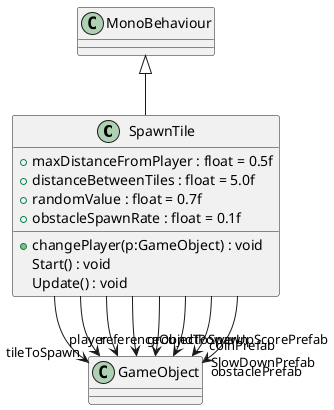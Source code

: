 @startuml
class SpawnTile {
    + maxDistanceFromPlayer : float = 0.5f
    + distanceBetweenTiles : float = 5.0f
    + randomValue : float = 0.7f
    + obstacleSpawnRate : float = 0.1f
    + changePlayer(p:GameObject) : void
    Start() : void
    Update() : void
}
MonoBehaviour <|-- SpawnTile
SpawnTile --> "tileToSpawn" GameObject
SpawnTile --> "referenceObject" GameObject
SpawnTile --> "player" GameObject
SpawnTile --> "groundToSpawn" GameObject
SpawnTile --> "coinPrefab" GameObject
SpawnTile --> "PowerUpScorePrefab" GameObject
SpawnTile --> "SlowDownPrefab" GameObject
SpawnTile --> "obstaclePrefab" GameObject
@enduml
